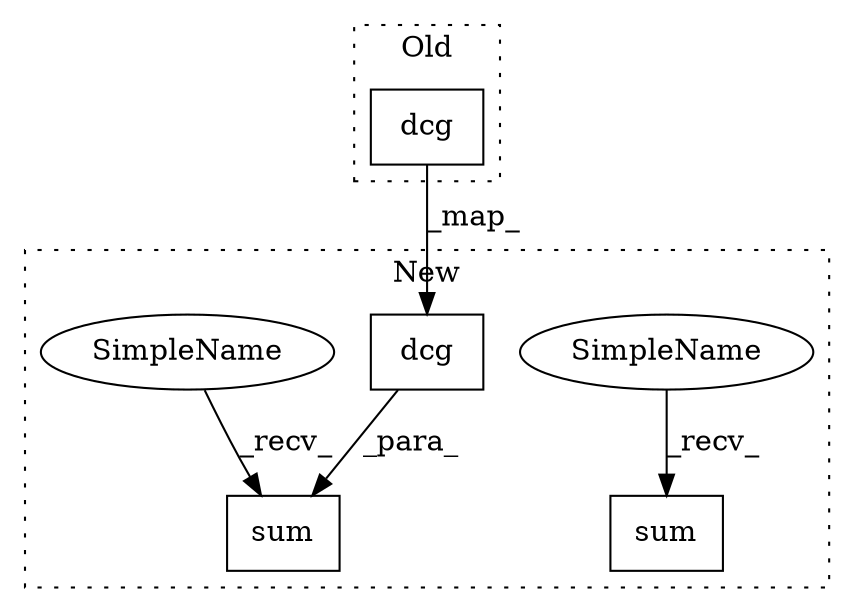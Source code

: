 digraph G {
subgraph cluster0 {
1 [label="dcg" a="32" s="817,891" l="4,1" shape="box"];
label = "Old";
style="dotted";
}
subgraph cluster1 {
2 [label="dcg" a="32" s="915,996" l="4,1" shape="box"];
3 [label="sum" a="32" s="903,997" l="4,1" shape="box"];
4 [label="sum" a="32" s="650,744" l="4,1" shape="box"];
5 [label="SimpleName" a="42" s="644" l="5" shape="ellipse"];
6 [label="SimpleName" a="42" s="897" l="5" shape="ellipse"];
label = "New";
style="dotted";
}
1 -> 2 [label="_map_"];
2 -> 3 [label="_para_"];
5 -> 4 [label="_recv_"];
6 -> 3 [label="_recv_"];
}